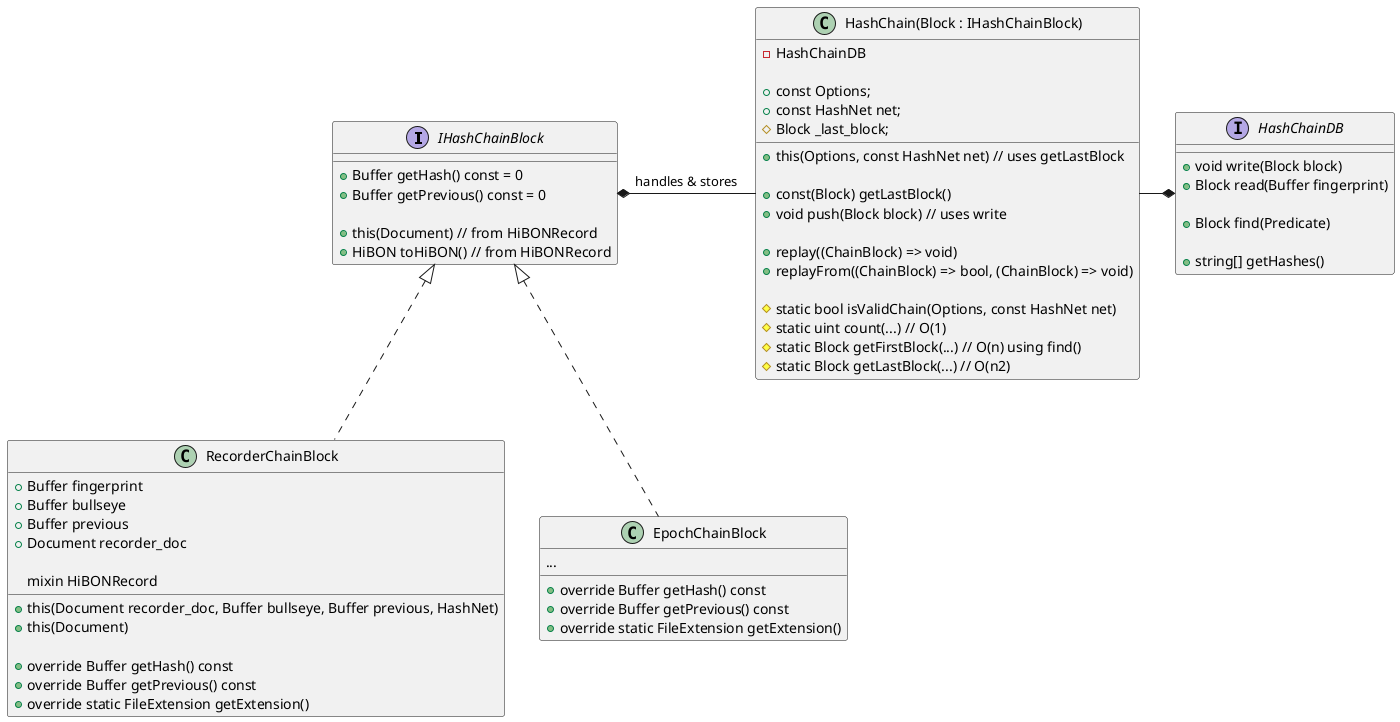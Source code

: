 @startuml

interface IHashChainBlock {
    + Buffer getHash() const = 0
    + Buffer getPrevious() const = 0

    + this(Document) // from HiBONRecord
    + HiBON toHiBON() // from HiBONRecord
}

class RecorderChainBlock {
    + Buffer fingerprint
    + Buffer bullseye
    + Buffer previous
    + Document recorder_doc

    mixin HiBONRecord

    + this(Document recorder_doc, Buffer bullseye, Buffer previous, HashNet)
    + this(Document)

    + override Buffer getHash() const
    + override Buffer getPrevious() const
    + override static FileExtension getExtension()
}

IHashChainBlock <|.. RecorderChainBlock

class EpochChainBlock {
    ...

    + override Buffer getHash() const
    + override Buffer getPrevious() const
    + override static FileExtension getExtension()
}

IHashChainBlock <|.. EpochChainBlock

class "HashChain(Block : IHashChainBlock)" as HashChain {
    - HashChainDB

    + const Options;
    + const HashNet net;
    # Block _last_block;

    + this(Options, const HashNet net) // uses getLastBlock

    + const(Block) getLastBlock()
    + void push(Block block) // uses write

    + replay((ChainBlock) => void)
    + replayFrom((ChainBlock) => bool, (ChainBlock) => void)

    # static bool isValidChain(Options, const HashNet net)
    # static uint count(...) // O(1)
    # static Block getFirstBlock(...) // O(n) using find()
    # static Block getLastBlock(...) // O(n2)
}

IHashChainBlock *- HashChain : handles & stores
HashChain -* HashChainDB

interface HashChainDB {
    + void write(Block block)
    + Block read(Buffer fingerprint)

    + Block find(Predicate)

    + string[] getHashes()
}

@enduml

HashChain {
    - HashChainReader; 
    + push(ChainBlock);
    + replay((ChainBlock) => void)
    + replayFrom((ChainBlock) => bool, (ChainBlock) => void)
}
HashChainDB {
    + getByHash(hash): ChainBlock
    + getHashes(): string[]
    + write(ChainBlock)
}

class RecorderChainDB {
    + static Block findNextBlock(cur_fingerprint, Options, HashNet) // using find()
    + static Block findCurrentDARTBlock(cur_bullseye, Options, const HashNet net)
}

HashChainDB <|-- RecorderChainDB